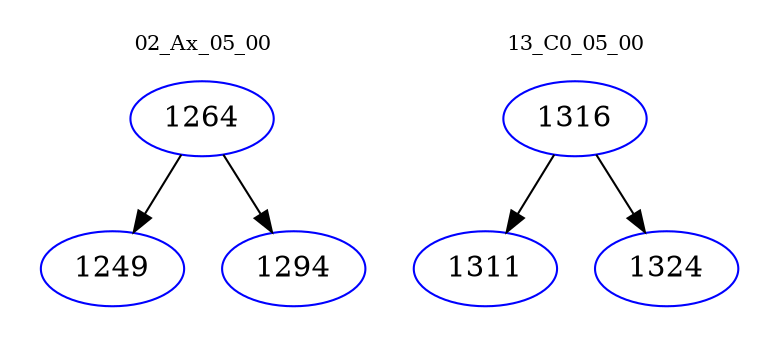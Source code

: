 digraph{
subgraph cluster_0 {
color = white
label = "02_Ax_05_00";
fontsize=10;
T0_1264 [label="1264", color="blue"]
T0_1264 -> T0_1249 [color="black"]
T0_1249 [label="1249", color="blue"]
T0_1264 -> T0_1294 [color="black"]
T0_1294 [label="1294", color="blue"]
}
subgraph cluster_1 {
color = white
label = "13_C0_05_00";
fontsize=10;
T1_1316 [label="1316", color="blue"]
T1_1316 -> T1_1311 [color="black"]
T1_1311 [label="1311", color="blue"]
T1_1316 -> T1_1324 [color="black"]
T1_1324 [label="1324", color="blue"]
}
}
